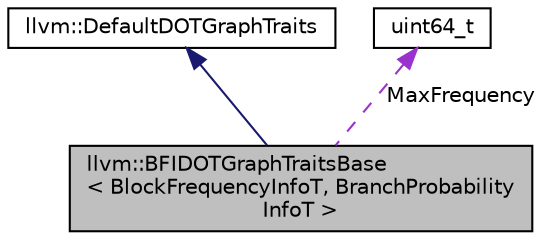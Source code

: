 digraph "llvm::BFIDOTGraphTraitsBase&lt; BlockFrequencyInfoT, BranchProbabilityInfoT &gt;"
{
 // LATEX_PDF_SIZE
  bgcolor="transparent";
  edge [fontname="Helvetica",fontsize="10",labelfontname="Helvetica",labelfontsize="10"];
  node [fontname="Helvetica",fontsize="10",shape="box"];
  Node1 [label="llvm::BFIDOTGraphTraitsBase\l\< BlockFrequencyInfoT, BranchProbability\lInfoT \>",height=0.2,width=0.4,color="black", fillcolor="grey75", style="filled", fontcolor="black",tooltip=" "];
  Node2 -> Node1 [dir="back",color="midnightblue",fontsize="10",style="solid",fontname="Helvetica"];
  Node2 [label="llvm::DefaultDOTGraphTraits",height=0.2,width=0.4,color="black",URL="$structllvm_1_1DefaultDOTGraphTraits.html",tooltip="DefaultDOTGraphTraits - This class provides the default implementations of all of the DOTGraphTraits ..."];
  Node3 -> Node1 [dir="back",color="darkorchid3",fontsize="10",style="dashed",label=" MaxFrequency" ,fontname="Helvetica"];
  Node3 [label="uint64_t",height=0.2,width=0.4,color="black",tooltip=" "];
}

